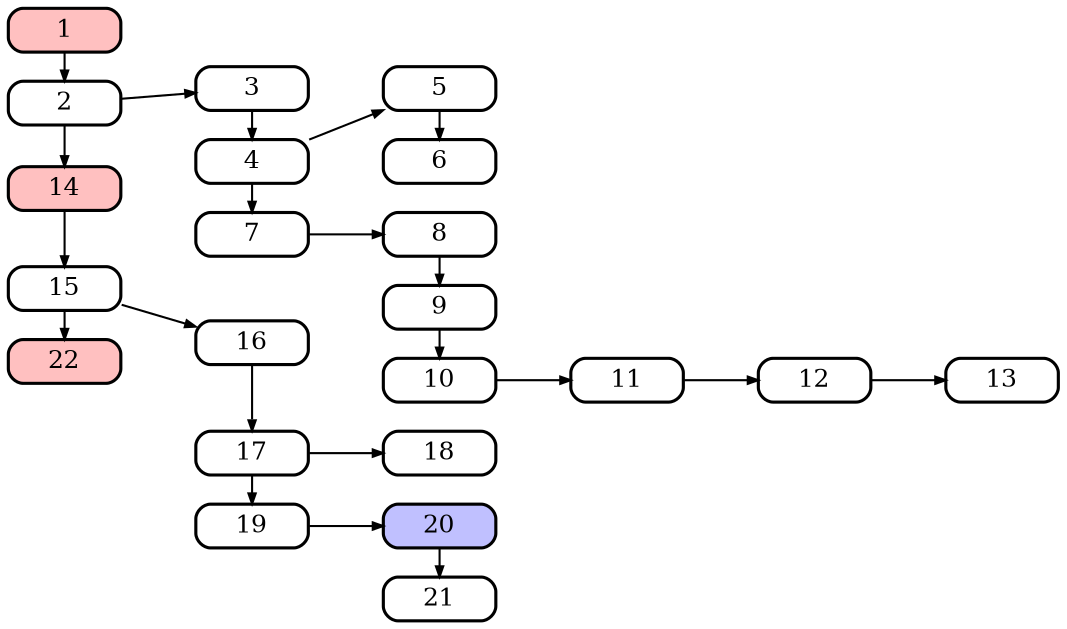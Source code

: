 digraph thread
{
	graph [
		rankdir="LR"
		nodesep="0.2"
		ranksep="0.5"
		compound="true"
	]

	node [
		shape="box"
		fontsize="12"
		fillcolor="#ffffff"
		style="rounded,filled"
		height="0.2"
		penwidth="1.5"
		color="black"
	]

	edge [
		penwidth="1.0"
		arrowsize="0.5"
	]

	obj_0x234f9f0 [label=<1> fillcolor="#ffc0c0"]
	obj_0x234f9f0 -> obj_0x2339fd0 // [label=<next>]
	{ rank=same obj_0x234f9f0 obj_0x2339fd0 }
	obj_0x2339fd0 [label=<2>]
	obj_0x2339fd0 -> obj_0x2339920 // [label=<child>]
	obj_0x2339920 [label=<3>]
	obj_0x2339920 -> obj_0x2350f80 // [label=<next>]
	{ rank=same obj_0x2339920 obj_0x2350f80 }
	obj_0x2350f80 [label=<4>]
	obj_0x2350f80 -> obj_0x2337420 // [label=<child>]
	obj_0x2337420 [label=<5>]
	obj_0x2337420 -> obj_0x2350370 // [label=<next>]
	{ rank=same obj_0x2337420 obj_0x2350370 }
	obj_0x2350370 [label=<6>]
	obj_0x2350f80 -> obj_0x23503f0 // [label=<next>]
	{ rank=same obj_0x2350f80 obj_0x23503f0 }
	obj_0x23503f0 [label=<7>]
	obj_0x23503f0 -> obj_0x2350500 // [label=<child>]
	obj_0x2350500 [label=<8>]
	obj_0x2350500 -> obj_0x2350580 // [label=<next>]
	{ rank=same obj_0x2350500 obj_0x2350580 }
	obj_0x2350580 [label=<9>]
	obj_0x2350580 -> obj_0x2350600 // [label=<next>]
	{ rank=same obj_0x2350580 obj_0x2350600 }
	obj_0x2350600 [label=<10>]
	obj_0x2350600 -> obj_0x2350680 // [label=<child>]
	obj_0x2350680 [label=<11>]
	obj_0x2350680 -> obj_0x2350700 // [label=<child>]
	obj_0x2350700 [label=<12>]
	obj_0x2350700 -> obj_0x2350780 // [label=<child>]
	obj_0x2350780 [label=<13>]
	obj_0x2339fd0 -> obj_0x234f9a0 // [label=<next>]
	{ rank=same obj_0x2339fd0 obj_0x234f9a0 }
	obj_0x234f9a0 [label=<14> fillcolor="#ffc0c0"]
	obj_0x234f9a0 -> obj_0x2350800 // [label=<next>]
	{ rank=same obj_0x234f9a0 obj_0x2350800 }
	obj_0x2350800 [label=<15>]
	obj_0x2350800 -> obj_0x2350850 // [label=<child>]
	obj_0x2350850 [label=<16>]
	obj_0x2350850 -> obj_0x234f6a0 // [label=<next>]
	{ rank=same obj_0x2350850 obj_0x234f6a0 }
	obj_0x234f6a0 [label=<17>]
	obj_0x234f6a0 -> obj_0x234f720 // [label=<child>]
	obj_0x234f720 [label=<18>]
	obj_0x234f6a0 -> obj_0x234f7a0 // [label=<next>]
	{ rank=same obj_0x234f6a0 obj_0x234f7a0 }
	obj_0x234f7a0 [label=<19>]
	obj_0x234f7a0 -> obj_0x234f820 // [label=<child>]
	obj_0x234f820 [label=<20> fillcolor="#c0c0ff"]
	obj_0x234f820 -> obj_0x234f8a0 // [label=<next>]
	{ rank=same obj_0x234f820 obj_0x234f8a0 }
	obj_0x234f8a0 [label=<21>]
	obj_0x2350800 -> obj_0x234f920 // [label=<next>]
	{ rank=same obj_0x2350800 obj_0x234f920 }
	obj_0x234f920 [label=<22> fillcolor="#ffc0c0"]
}
